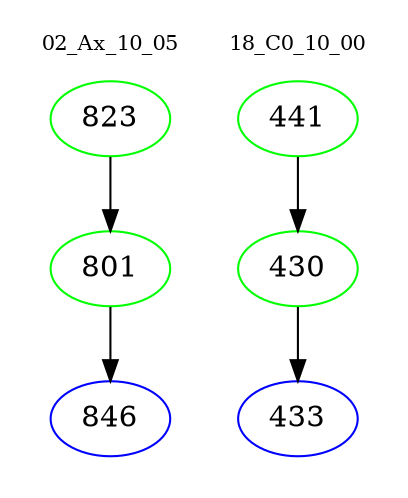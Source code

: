 digraph{
subgraph cluster_0 {
color = white
label = "02_Ax_10_05";
fontsize=10;
T0_823 [label="823", color="green"]
T0_823 -> T0_801 [color="black"]
T0_801 [label="801", color="green"]
T0_801 -> T0_846 [color="black"]
T0_846 [label="846", color="blue"]
}
subgraph cluster_1 {
color = white
label = "18_C0_10_00";
fontsize=10;
T1_441 [label="441", color="green"]
T1_441 -> T1_430 [color="black"]
T1_430 [label="430", color="green"]
T1_430 -> T1_433 [color="black"]
T1_433 [label="433", color="blue"]
}
}

